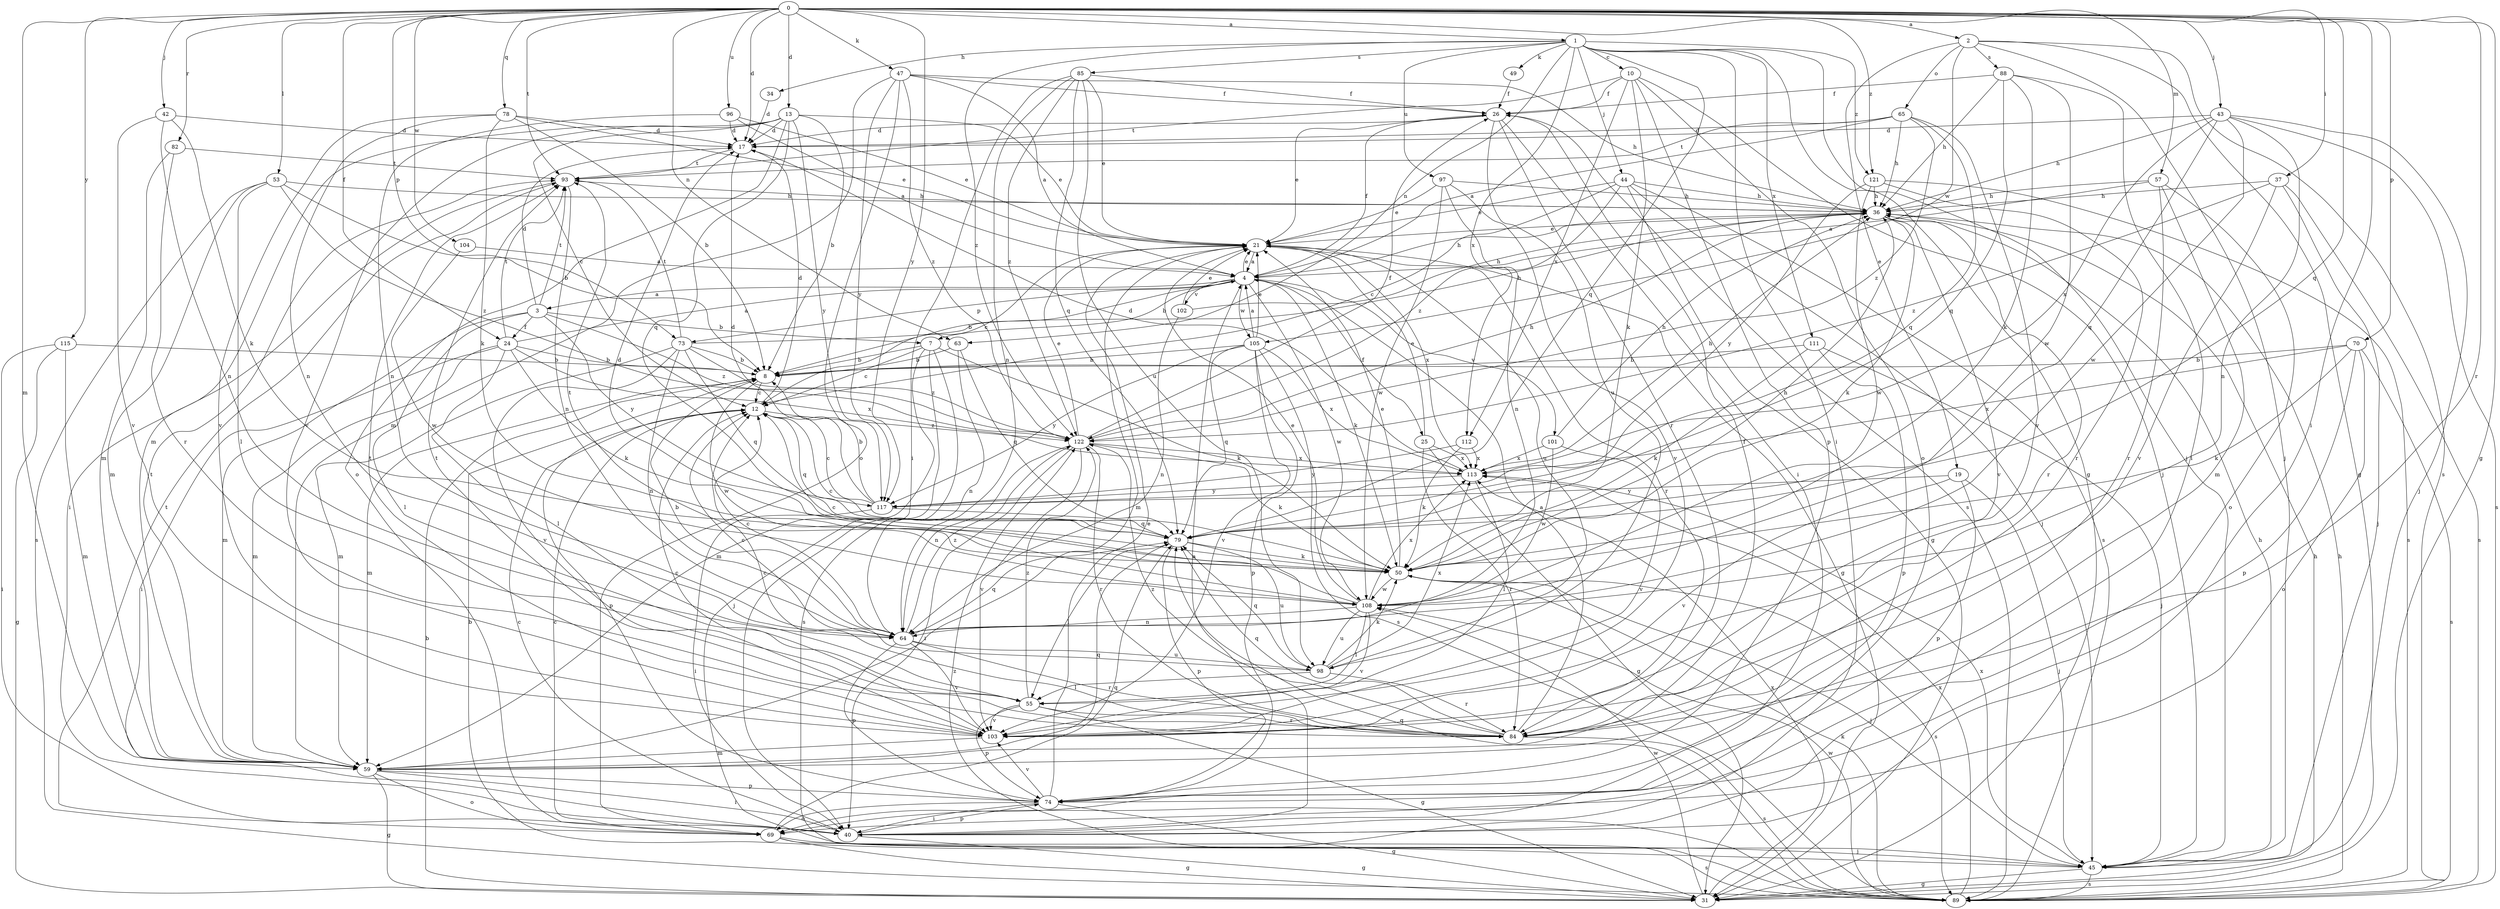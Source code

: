 strict digraph  {
0;
1;
2;
3;
4;
7;
8;
10;
12;
13;
17;
19;
21;
24;
25;
26;
31;
34;
36;
37;
40;
42;
43;
44;
45;
47;
49;
50;
53;
55;
57;
59;
63;
64;
65;
69;
70;
73;
74;
78;
79;
82;
84;
85;
88;
89;
93;
96;
97;
98;
101;
102;
103;
104;
105;
108;
111;
112;
113;
115;
117;
121;
122;
0 -> 1  [label=a];
0 -> 2  [label=a];
0 -> 13  [label=d];
0 -> 17  [label=d];
0 -> 24  [label=f];
0 -> 31  [label=g];
0 -> 37  [label=i];
0 -> 40  [label=i];
0 -> 42  [label=j];
0 -> 43  [label=j];
0 -> 47  [label=k];
0 -> 53  [label=l];
0 -> 57  [label=m];
0 -> 59  [label=m];
0 -> 63  [label=n];
0 -> 70  [label=p];
0 -> 73  [label=p];
0 -> 78  [label=q];
0 -> 79  [label=q];
0 -> 82  [label=r];
0 -> 84  [label=r];
0 -> 93  [label=t];
0 -> 96  [label=u];
0 -> 104  [label=w];
0 -> 115  [label=y];
0 -> 117  [label=y];
0 -> 121  [label=z];
1 -> 10  [label=c];
1 -> 31  [label=g];
1 -> 34  [label=h];
1 -> 40  [label=i];
1 -> 44  [label=j];
1 -> 45  [label=j];
1 -> 49  [label=k];
1 -> 63  [label=n];
1 -> 79  [label=q];
1 -> 85  [label=s];
1 -> 97  [label=u];
1 -> 111  [label=x];
1 -> 112  [label=x];
1 -> 121  [label=z];
1 -> 122  [label=z];
2 -> 19  [label=e];
2 -> 31  [label=g];
2 -> 45  [label=j];
2 -> 65  [label=o];
2 -> 88  [label=s];
2 -> 89  [label=s];
2 -> 105  [label=w];
3 -> 7  [label=b];
3 -> 17  [label=d];
3 -> 24  [label=f];
3 -> 55  [label=l];
3 -> 59  [label=m];
3 -> 93  [label=t];
3 -> 117  [label=y];
3 -> 122  [label=z];
4 -> 3  [label=a];
4 -> 7  [label=b];
4 -> 8  [label=b];
4 -> 21  [label=e];
4 -> 25  [label=f];
4 -> 26  [label=f];
4 -> 36  [label=h];
4 -> 50  [label=k];
4 -> 73  [label=p];
4 -> 101  [label=v];
4 -> 102  [label=v];
4 -> 105  [label=w];
4 -> 108  [label=w];
7 -> 8  [label=b];
7 -> 12  [label=c];
7 -> 45  [label=j];
7 -> 50  [label=k];
7 -> 59  [label=m];
7 -> 89  [label=s];
8 -> 12  [label=c];
8 -> 59  [label=m];
8 -> 108  [label=w];
10 -> 26  [label=f];
10 -> 45  [label=j];
10 -> 50  [label=k];
10 -> 69  [label=o];
10 -> 74  [label=p];
10 -> 93  [label=t];
10 -> 112  [label=x];
12 -> 17  [label=d];
12 -> 74  [label=p];
12 -> 79  [label=q];
12 -> 122  [label=z];
13 -> 8  [label=b];
13 -> 12  [label=c];
13 -> 17  [label=d];
13 -> 21  [label=e];
13 -> 59  [label=m];
13 -> 69  [label=o];
13 -> 79  [label=q];
13 -> 103  [label=v];
13 -> 117  [label=y];
17 -> 93  [label=t];
19 -> 45  [label=j];
19 -> 74  [label=p];
19 -> 103  [label=v];
19 -> 117  [label=y];
21 -> 4  [label=a];
21 -> 12  [label=c];
21 -> 31  [label=g];
21 -> 59  [label=m];
21 -> 84  [label=r];
21 -> 98  [label=u];
21 -> 113  [label=x];
24 -> 4  [label=a];
24 -> 8  [label=b];
24 -> 40  [label=i];
24 -> 50  [label=k];
24 -> 55  [label=l];
24 -> 59  [label=m];
24 -> 93  [label=t];
24 -> 113  [label=x];
25 -> 21  [label=e];
25 -> 31  [label=g];
25 -> 84  [label=r];
25 -> 113  [label=x];
26 -> 17  [label=d];
26 -> 21  [label=e];
26 -> 40  [label=i];
26 -> 84  [label=r];
26 -> 89  [label=s];
26 -> 98  [label=u];
31 -> 8  [label=b];
31 -> 36  [label=h];
31 -> 108  [label=w];
31 -> 113  [label=x];
34 -> 17  [label=d];
36 -> 21  [label=e];
36 -> 50  [label=k];
36 -> 84  [label=r];
36 -> 103  [label=v];
37 -> 36  [label=h];
37 -> 45  [label=j];
37 -> 89  [label=s];
37 -> 103  [label=v];
37 -> 122  [label=z];
40 -> 4  [label=a];
40 -> 12  [label=c];
40 -> 31  [label=g];
40 -> 74  [label=p];
42 -> 17  [label=d];
42 -> 50  [label=k];
42 -> 64  [label=n];
42 -> 103  [label=v];
43 -> 17  [label=d];
43 -> 36  [label=h];
43 -> 45  [label=j];
43 -> 64  [label=n];
43 -> 79  [label=q];
43 -> 89  [label=s];
43 -> 108  [label=w];
43 -> 113  [label=x];
44 -> 12  [label=c];
44 -> 21  [label=e];
44 -> 31  [label=g];
44 -> 36  [label=h];
44 -> 45  [label=j];
44 -> 89  [label=s];
44 -> 122  [label=z];
45 -> 8  [label=b];
45 -> 31  [label=g];
45 -> 36  [label=h];
45 -> 89  [label=s];
45 -> 113  [label=x];
47 -> 4  [label=a];
47 -> 26  [label=f];
47 -> 36  [label=h];
47 -> 59  [label=m];
47 -> 69  [label=o];
47 -> 117  [label=y];
47 -> 122  [label=z];
49 -> 26  [label=f];
50 -> 12  [label=c];
50 -> 17  [label=d];
50 -> 21  [label=e];
50 -> 36  [label=h];
50 -> 45  [label=j];
50 -> 89  [label=s];
50 -> 108  [label=w];
53 -> 8  [label=b];
53 -> 36  [label=h];
53 -> 55  [label=l];
53 -> 59  [label=m];
53 -> 89  [label=s];
53 -> 122  [label=z];
55 -> 31  [label=g];
55 -> 74  [label=p];
55 -> 84  [label=r];
55 -> 103  [label=v];
55 -> 122  [label=z];
57 -> 4  [label=a];
57 -> 36  [label=h];
57 -> 59  [label=m];
57 -> 69  [label=o];
57 -> 84  [label=r];
59 -> 26  [label=f];
59 -> 31  [label=g];
59 -> 40  [label=i];
59 -> 69  [label=o];
59 -> 74  [label=p];
59 -> 79  [label=q];
59 -> 93  [label=t];
63 -> 8  [label=b];
63 -> 64  [label=n];
63 -> 79  [label=q];
64 -> 8  [label=b];
64 -> 12  [label=c];
64 -> 74  [label=p];
64 -> 79  [label=q];
64 -> 84  [label=r];
64 -> 98  [label=u];
64 -> 103  [label=v];
64 -> 122  [label=z];
65 -> 4  [label=a];
65 -> 17  [label=d];
65 -> 36  [label=h];
65 -> 79  [label=q];
65 -> 93  [label=t];
65 -> 103  [label=v];
65 -> 122  [label=z];
69 -> 12  [label=c];
69 -> 31  [label=g];
69 -> 45  [label=j];
69 -> 79  [label=q];
69 -> 89  [label=s];
69 -> 93  [label=t];
70 -> 8  [label=b];
70 -> 50  [label=k];
70 -> 69  [label=o];
70 -> 74  [label=p];
70 -> 89  [label=s];
70 -> 113  [label=x];
73 -> 8  [label=b];
73 -> 36  [label=h];
73 -> 59  [label=m];
73 -> 64  [label=n];
73 -> 79  [label=q];
73 -> 93  [label=t];
73 -> 103  [label=v];
73 -> 122  [label=z];
74 -> 21  [label=e];
74 -> 31  [label=g];
74 -> 40  [label=i];
74 -> 69  [label=o];
74 -> 103  [label=v];
78 -> 8  [label=b];
78 -> 17  [label=d];
78 -> 21  [label=e];
78 -> 50  [label=k];
78 -> 64  [label=n];
78 -> 103  [label=v];
79 -> 50  [label=k];
79 -> 55  [label=l];
79 -> 74  [label=p];
79 -> 98  [label=u];
82 -> 59  [label=m];
82 -> 84  [label=r];
82 -> 93  [label=t];
84 -> 4  [label=a];
84 -> 12  [label=c];
84 -> 79  [label=q];
84 -> 89  [label=s];
84 -> 93  [label=t];
84 -> 122  [label=z];
85 -> 21  [label=e];
85 -> 26  [label=f];
85 -> 40  [label=i];
85 -> 64  [label=n];
85 -> 79  [label=q];
85 -> 98  [label=u];
85 -> 122  [label=z];
88 -> 26  [label=f];
88 -> 36  [label=h];
88 -> 40  [label=i];
88 -> 50  [label=k];
88 -> 79  [label=q];
88 -> 108  [label=w];
89 -> 36  [label=h];
89 -> 50  [label=k];
89 -> 79  [label=q];
89 -> 108  [label=w];
89 -> 113  [label=x];
89 -> 122  [label=z];
93 -> 36  [label=h];
93 -> 40  [label=i];
93 -> 64  [label=n];
96 -> 4  [label=a];
96 -> 17  [label=d];
96 -> 21  [label=e];
96 -> 64  [label=n];
97 -> 21  [label=e];
97 -> 36  [label=h];
97 -> 64  [label=n];
97 -> 103  [label=v];
97 -> 108  [label=w];
98 -> 12  [label=c];
98 -> 50  [label=k];
98 -> 55  [label=l];
98 -> 79  [label=q];
98 -> 84  [label=r];
98 -> 113  [label=x];
101 -> 36  [label=h];
101 -> 103  [label=v];
101 -> 108  [label=w];
101 -> 113  [label=x];
102 -> 21  [label=e];
102 -> 36  [label=h];
102 -> 64  [label=n];
103 -> 12  [label=c];
103 -> 59  [label=m];
103 -> 93  [label=t];
104 -> 4  [label=a];
104 -> 108  [label=w];
105 -> 4  [label=a];
105 -> 8  [label=b];
105 -> 21  [label=e];
105 -> 74  [label=p];
105 -> 79  [label=q];
105 -> 89  [label=s];
105 -> 103  [label=v];
105 -> 113  [label=x];
105 -> 117  [label=y];
108 -> 12  [label=c];
108 -> 21  [label=e];
108 -> 55  [label=l];
108 -> 64  [label=n];
108 -> 93  [label=t];
108 -> 98  [label=u];
108 -> 103  [label=v];
108 -> 113  [label=x];
111 -> 8  [label=b];
111 -> 45  [label=j];
111 -> 50  [label=k];
111 -> 74  [label=p];
112 -> 50  [label=k];
112 -> 113  [label=x];
112 -> 117  [label=y];
113 -> 17  [label=d];
113 -> 36  [label=h];
113 -> 55  [label=l];
113 -> 117  [label=y];
115 -> 8  [label=b];
115 -> 31  [label=g];
115 -> 40  [label=i];
115 -> 59  [label=m];
117 -> 8  [label=b];
117 -> 12  [label=c];
117 -> 17  [label=d];
117 -> 40  [label=i];
117 -> 79  [label=q];
121 -> 36  [label=h];
121 -> 84  [label=r];
121 -> 89  [label=s];
121 -> 108  [label=w];
121 -> 117  [label=y];
122 -> 21  [label=e];
122 -> 26  [label=f];
122 -> 36  [label=h];
122 -> 40  [label=i];
122 -> 50  [label=k];
122 -> 64  [label=n];
122 -> 84  [label=r];
122 -> 103  [label=v];
122 -> 113  [label=x];
}

